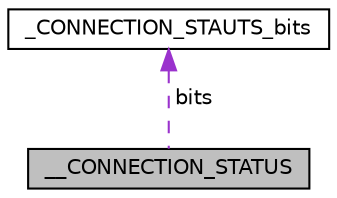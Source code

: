 digraph "__CONNECTION_STATUS"
{
  edge [fontname="Helvetica",fontsize="10",labelfontname="Helvetica",labelfontsize="10"];
  node [fontname="Helvetica",fontsize="10",shape=record];
  Node1 [label="__CONNECTION_STATUS",height=0.2,width=0.4,color="black", fillcolor="grey75", style="filled", fontcolor="black"];
  Node2 -> Node1 [dir="back",color="darkorchid3",fontsize="10",style="dashed",label=" bits" ,fontname="Helvetica"];
  Node2 [label="_CONNECTION_STAUTS_bits",height=0.2,width=0.4,color="black", fillcolor="white", style="filled",URL="$struct_____c_o_n_n_e_c_t_i_o_n___s_t_a_t_u_s_1_1___c_o_n_n_e_c_t_i_o_n___s_t_a_u_t_s__bits.html"];
}
